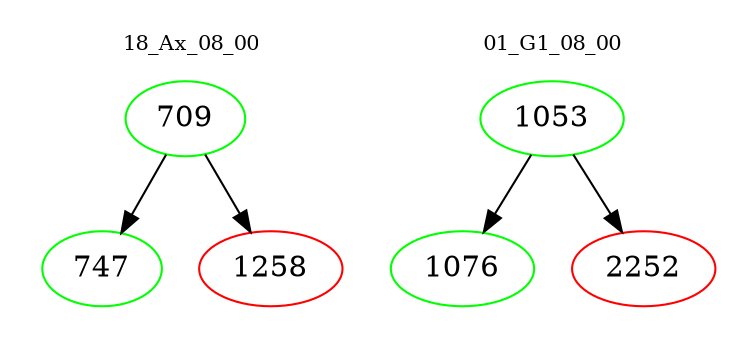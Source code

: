 digraph{
subgraph cluster_0 {
color = white
label = "18_Ax_08_00";
fontsize=10;
T0_709 [label="709", color="green"]
T0_709 -> T0_747 [color="black"]
T0_747 [label="747", color="green"]
T0_709 -> T0_1258 [color="black"]
T0_1258 [label="1258", color="red"]
}
subgraph cluster_1 {
color = white
label = "01_G1_08_00";
fontsize=10;
T1_1053 [label="1053", color="green"]
T1_1053 -> T1_1076 [color="black"]
T1_1076 [label="1076", color="green"]
T1_1053 -> T1_2252 [color="black"]
T1_2252 [label="2252", color="red"]
}
}
